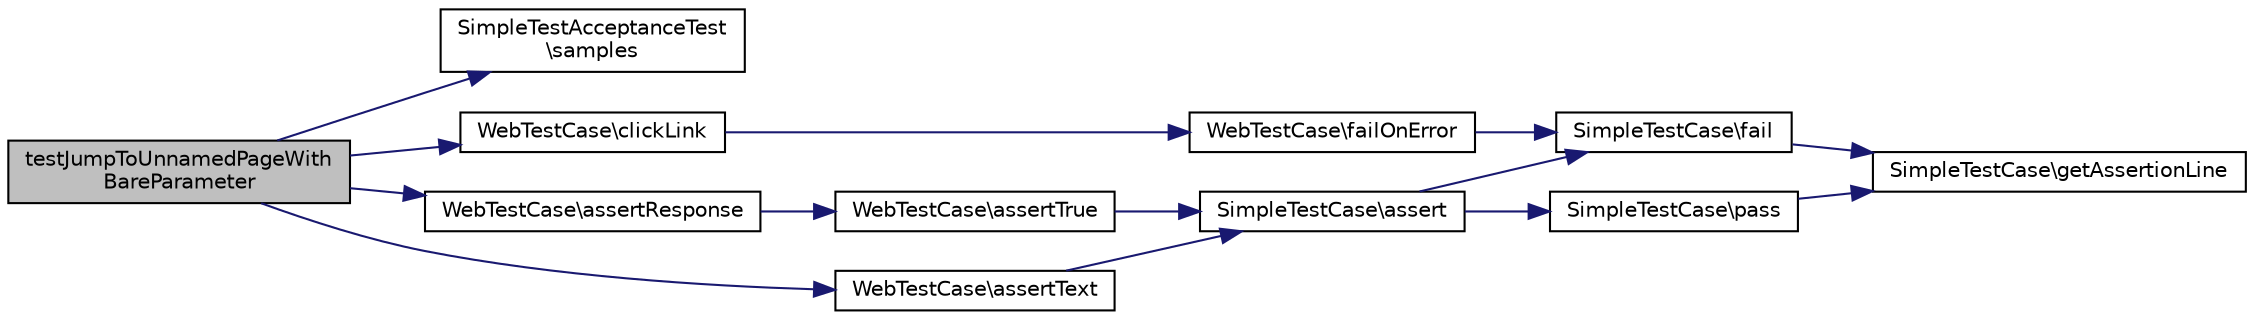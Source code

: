 digraph "testJumpToUnnamedPageWithBareParameter"
{
  edge [fontname="Helvetica",fontsize="10",labelfontname="Helvetica",labelfontsize="10"];
  node [fontname="Helvetica",fontsize="10",shape=record];
  rankdir="LR";
  Node1 [label="testJumpToUnnamedPageWith\lBareParameter",height=0.2,width=0.4,color="black", fillcolor="grey75", style="filled" fontcolor="black"];
  Node1 -> Node2 [color="midnightblue",fontsize="10",style="solid",fontname="Helvetica"];
  Node2 [label="SimpleTestAcceptanceTest\l\\samples",height=0.2,width=0.4,color="black", fillcolor="white", style="filled",URL="$class_simple_test_acceptance_test.html#a604600d230bc5151ced41b3fa7291aff"];
  Node1 -> Node3 [color="midnightblue",fontsize="10",style="solid",fontname="Helvetica"];
  Node3 [label="WebTestCase\\clickLink",height=0.2,width=0.4,color="black", fillcolor="white", style="filled",URL="$class_web_test_case.html#aaff72b22c800809b350ec4804c2d1ab9"];
  Node3 -> Node4 [color="midnightblue",fontsize="10",style="solid",fontname="Helvetica"];
  Node4 [label="WebTestCase\\failOnError",height=0.2,width=0.4,color="black", fillcolor="white", style="filled",URL="$class_web_test_case.html#a7a73f8af1728ee203f7246162b7dbabe"];
  Node4 -> Node5 [color="midnightblue",fontsize="10",style="solid",fontname="Helvetica"];
  Node5 [label="SimpleTestCase\\fail",height=0.2,width=0.4,color="black", fillcolor="white", style="filled",URL="$class_simple_test_case.html#a74070e976d1372da2111be1c059c6ce3"];
  Node5 -> Node6 [color="midnightblue",fontsize="10",style="solid",fontname="Helvetica"];
  Node6 [label="SimpleTestCase\\getAssertionLine",height=0.2,width=0.4,color="black", fillcolor="white", style="filled",URL="$class_simple_test_case.html#a4389a897171547fc4545f56a75bf0c9f"];
  Node1 -> Node7 [color="midnightblue",fontsize="10",style="solid",fontname="Helvetica"];
  Node7 [label="WebTestCase\\assertResponse",height=0.2,width=0.4,color="black", fillcolor="white", style="filled",URL="$class_web_test_case.html#a69a4fa54244eaea84d9adc6c8e6cc1fb"];
  Node7 -> Node8 [color="midnightblue",fontsize="10",style="solid",fontname="Helvetica"];
  Node8 [label="WebTestCase\\assertTrue",height=0.2,width=0.4,color="black", fillcolor="white", style="filled",URL="$class_web_test_case.html#a0b1a5fbb86c56cd7ab7d1dced7af0cad"];
  Node8 -> Node9 [color="midnightblue",fontsize="10",style="solid",fontname="Helvetica"];
  Node9 [label="SimpleTestCase\\assert",height=0.2,width=0.4,color="black", fillcolor="white", style="filled",URL="$class_simple_test_case.html#a9be3866087958c52771a4eb0921a80f8"];
  Node9 -> Node10 [color="midnightblue",fontsize="10",style="solid",fontname="Helvetica"];
  Node10 [label="SimpleTestCase\\pass",height=0.2,width=0.4,color="black", fillcolor="white", style="filled",URL="$class_simple_test_case.html#a413ec6a28c017c7f5c08af552930a023"];
  Node10 -> Node6 [color="midnightblue",fontsize="10",style="solid",fontname="Helvetica"];
  Node9 -> Node5 [color="midnightblue",fontsize="10",style="solid",fontname="Helvetica"];
  Node1 -> Node11 [color="midnightblue",fontsize="10",style="solid",fontname="Helvetica"];
  Node11 [label="WebTestCase\\assertText",height=0.2,width=0.4,color="black", fillcolor="white", style="filled",URL="$class_web_test_case.html#af295e4c06d20dd3eea274c713f4a9fbd"];
  Node11 -> Node9 [color="midnightblue",fontsize="10",style="solid",fontname="Helvetica"];
}
